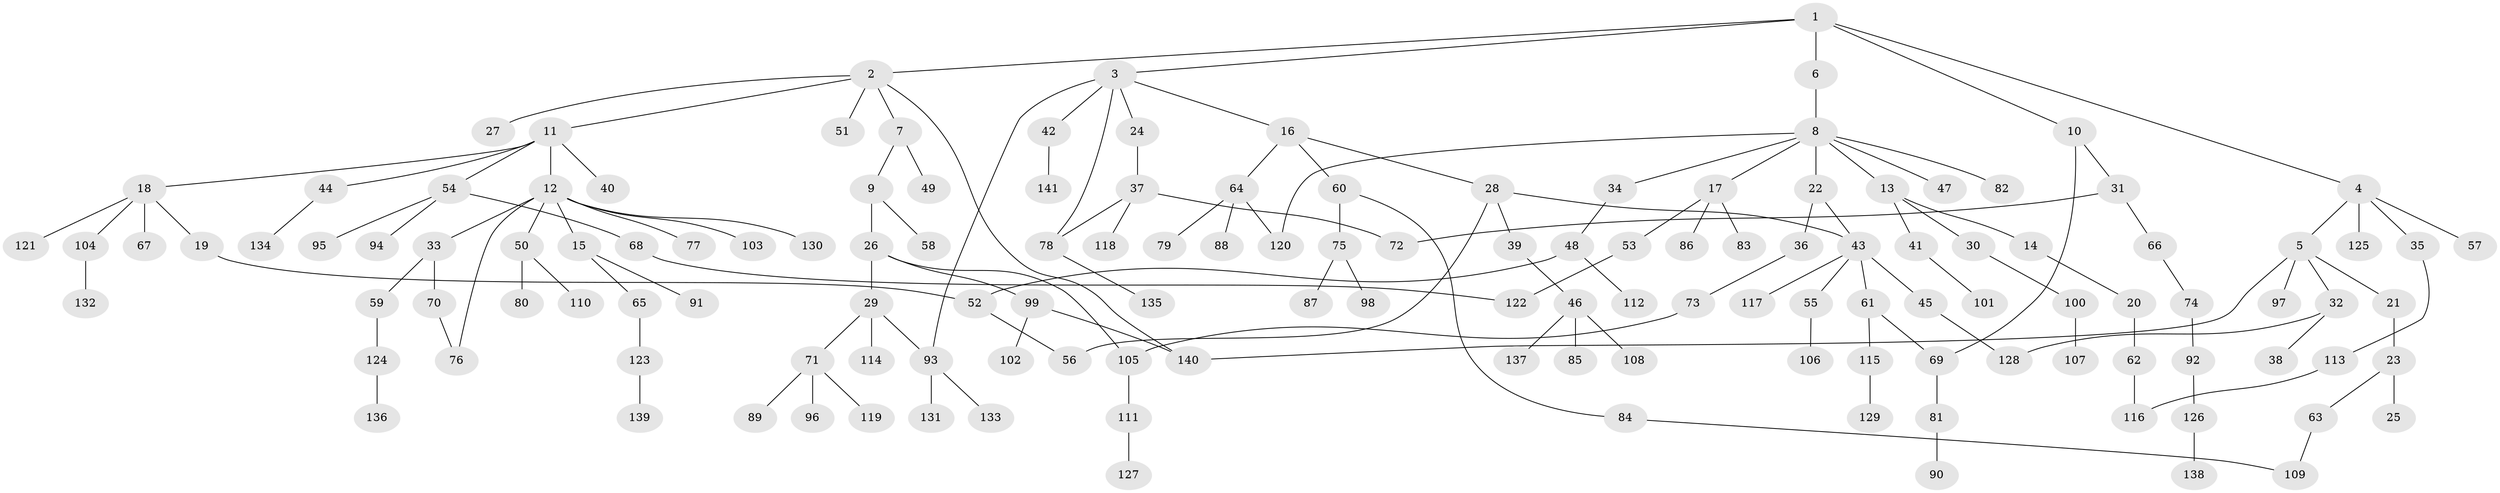// coarse degree distribution, {1: 0.6964285714285714, 7: 0.03571428571428571, 4: 0.017857142857142856, 2: 0.17857142857142858, 3: 0.017857142857142856, 13: 0.017857142857142856, 15: 0.017857142857142856, 12: 0.017857142857142856}
// Generated by graph-tools (version 1.1) at 2025/45/03/04/25 21:45:02]
// undirected, 141 vertices, 156 edges
graph export_dot {
graph [start="1"]
  node [color=gray90,style=filled];
  1;
  2;
  3;
  4;
  5;
  6;
  7;
  8;
  9;
  10;
  11;
  12;
  13;
  14;
  15;
  16;
  17;
  18;
  19;
  20;
  21;
  22;
  23;
  24;
  25;
  26;
  27;
  28;
  29;
  30;
  31;
  32;
  33;
  34;
  35;
  36;
  37;
  38;
  39;
  40;
  41;
  42;
  43;
  44;
  45;
  46;
  47;
  48;
  49;
  50;
  51;
  52;
  53;
  54;
  55;
  56;
  57;
  58;
  59;
  60;
  61;
  62;
  63;
  64;
  65;
  66;
  67;
  68;
  69;
  70;
  71;
  72;
  73;
  74;
  75;
  76;
  77;
  78;
  79;
  80;
  81;
  82;
  83;
  84;
  85;
  86;
  87;
  88;
  89;
  90;
  91;
  92;
  93;
  94;
  95;
  96;
  97;
  98;
  99;
  100;
  101;
  102;
  103;
  104;
  105;
  106;
  107;
  108;
  109;
  110;
  111;
  112;
  113;
  114;
  115;
  116;
  117;
  118;
  119;
  120;
  121;
  122;
  123;
  124;
  125;
  126;
  127;
  128;
  129;
  130;
  131;
  132;
  133;
  134;
  135;
  136;
  137;
  138;
  139;
  140;
  141;
  1 -- 2;
  1 -- 3;
  1 -- 4;
  1 -- 6;
  1 -- 10;
  2 -- 7;
  2 -- 11;
  2 -- 27;
  2 -- 51;
  2 -- 140;
  3 -- 16;
  3 -- 24;
  3 -- 42;
  3 -- 78;
  3 -- 93;
  4 -- 5;
  4 -- 35;
  4 -- 57;
  4 -- 125;
  5 -- 21;
  5 -- 32;
  5 -- 97;
  5 -- 140;
  6 -- 8;
  7 -- 9;
  7 -- 49;
  8 -- 13;
  8 -- 17;
  8 -- 22;
  8 -- 34;
  8 -- 47;
  8 -- 82;
  8 -- 120;
  9 -- 26;
  9 -- 58;
  10 -- 31;
  10 -- 69;
  11 -- 12;
  11 -- 18;
  11 -- 40;
  11 -- 44;
  11 -- 54;
  12 -- 15;
  12 -- 33;
  12 -- 50;
  12 -- 77;
  12 -- 103;
  12 -- 130;
  12 -- 76;
  13 -- 14;
  13 -- 30;
  13 -- 41;
  14 -- 20;
  15 -- 65;
  15 -- 91;
  16 -- 28;
  16 -- 60;
  16 -- 64;
  17 -- 53;
  17 -- 83;
  17 -- 86;
  18 -- 19;
  18 -- 67;
  18 -- 104;
  18 -- 121;
  19 -- 52;
  20 -- 62;
  21 -- 23;
  22 -- 36;
  22 -- 43;
  23 -- 25;
  23 -- 63;
  24 -- 37;
  26 -- 29;
  26 -- 99;
  26 -- 105;
  28 -- 39;
  28 -- 43;
  28 -- 56;
  29 -- 71;
  29 -- 93;
  29 -- 114;
  30 -- 100;
  31 -- 66;
  31 -- 72;
  32 -- 38;
  32 -- 128;
  33 -- 59;
  33 -- 70;
  34 -- 48;
  35 -- 113;
  36 -- 73;
  37 -- 118;
  37 -- 72;
  37 -- 78;
  39 -- 46;
  41 -- 101;
  42 -- 141;
  43 -- 45;
  43 -- 55;
  43 -- 61;
  43 -- 117;
  44 -- 134;
  45 -- 128;
  46 -- 85;
  46 -- 108;
  46 -- 137;
  48 -- 52;
  48 -- 112;
  50 -- 80;
  50 -- 110;
  52 -- 56;
  53 -- 122;
  54 -- 68;
  54 -- 94;
  54 -- 95;
  55 -- 106;
  59 -- 124;
  60 -- 75;
  60 -- 84;
  61 -- 115;
  61 -- 69;
  62 -- 116;
  63 -- 109;
  64 -- 79;
  64 -- 88;
  64 -- 120;
  65 -- 123;
  66 -- 74;
  68 -- 122;
  69 -- 81;
  70 -- 76;
  71 -- 89;
  71 -- 96;
  71 -- 119;
  73 -- 105;
  74 -- 92;
  75 -- 87;
  75 -- 98;
  78 -- 135;
  81 -- 90;
  84 -- 109;
  92 -- 126;
  93 -- 131;
  93 -- 133;
  99 -- 102;
  99 -- 140;
  100 -- 107;
  104 -- 132;
  105 -- 111;
  111 -- 127;
  113 -- 116;
  115 -- 129;
  123 -- 139;
  124 -- 136;
  126 -- 138;
}
